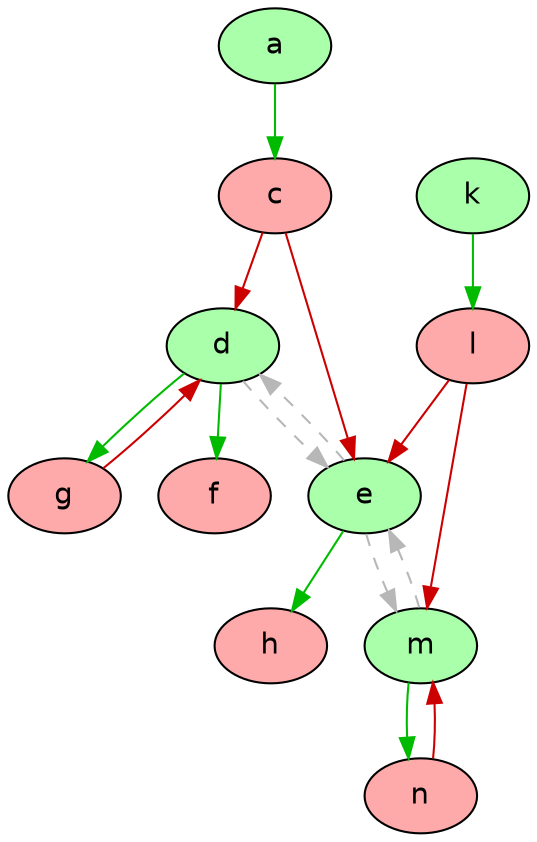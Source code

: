 digraph G {
  node [shape=oval style=filled fontname=Helvetica fontsize=14]
  node [fillcolor="#AAFFAA" fontcolor="#000000"] a k d e m;
  node [fillcolor="#FFAAAA" fontcolor="#000000"] c l f g h n;
  node [fillcolor="white" fontcolor="black"];
  edge [dir=forward, color="#00BB00", style="solid"]
        "a" -> "c"
        "k" -> "l"
        "d" -> "f"
        "d" -> "g"
        "e" -> "h"
        "m" -> "n"
  edge [dir=forward, color="#CC0000", style="solid"]
        "c" -> "d"
        "c" -> "e"
        "l" -> "e"
        "l" -> "m"
        "g" -> "d"
        "n" -> "m"
  edge [dir=forward, color="#b7b7b7", style="dashed"]
        "d" -> "e"
        "e" -> "d"
        "e" -> "m"
        "m" -> "e"
}
